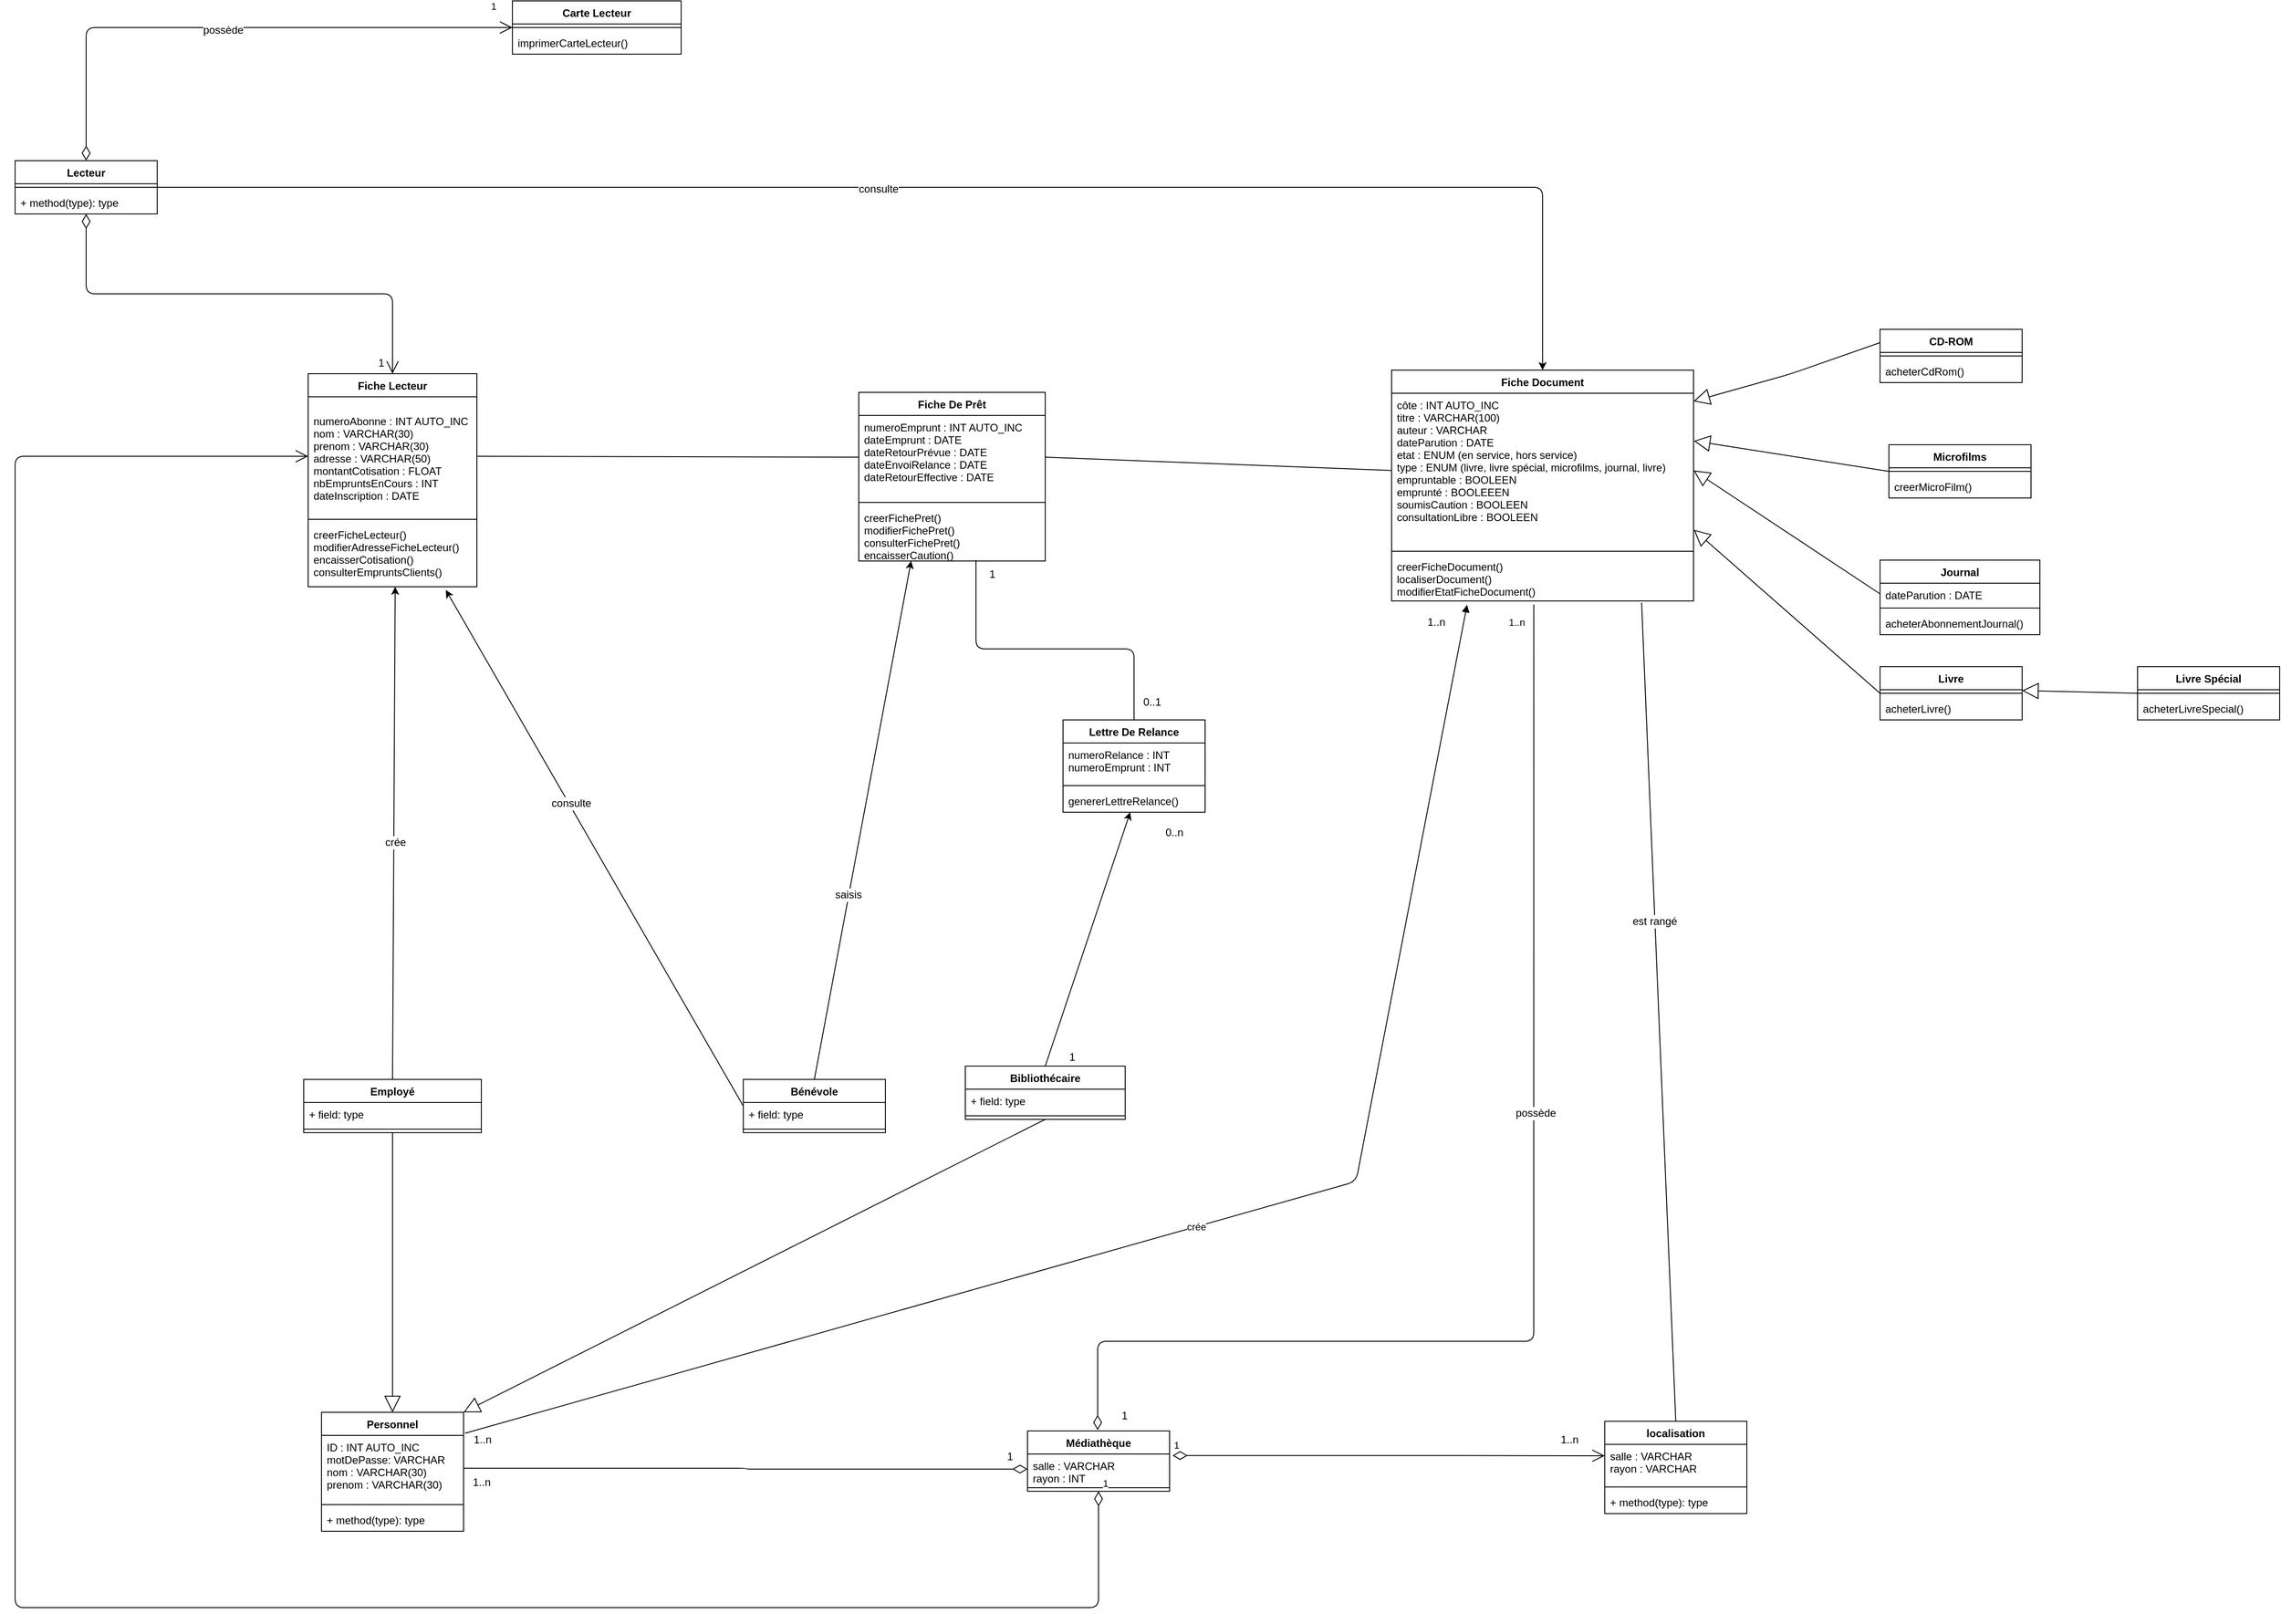 <mxfile version="12.6.4" type="device"><diagram id="vNHqgJS0QWzDuCXsAHpq" name="Page-1"><mxGraphModel dx="4063" dy="2354" grid="1" gridSize="10" guides="1" tooltips="1" connect="1" arrows="1" fold="1" page="1" pageScale="1" pageWidth="827" pageHeight="1169" math="0" shadow="0"><root><mxCell id="0"/><mxCell id="1" parent="0"/><mxCell id="m39DUOFPzejUApxLxeCL-1" value="Fiche Lecteur" style="swimlane;fontStyle=1;align=center;verticalAlign=top;childLayout=stackLayout;horizontal=1;startSize=26;horizontalStack=0;resizeParent=1;resizeParentMax=0;resizeLast=0;collapsible=1;marginBottom=0;" parent="1" vertex="1"><mxGeometry x="460" y="520" width="190" height="240" as="geometry"/></mxCell><mxCell id="m39DUOFPzejUApxLxeCL-2" value="&#10;numeroAbonne : INT AUTO_INC&#10;nom : VARCHAR(30)&#10;prenom : VARCHAR(30)&#10;adresse : VARCHAR(50)&#10;montantCotisation : FLOAT&#10;nbEmpruntsEnCours : INT&#10;dateInscription : DATE" style="text;strokeColor=none;fillColor=none;align=left;verticalAlign=top;spacingLeft=4;spacingRight=4;overflow=hidden;rotatable=0;points=[[0,0.5],[1,0.5]];portConstraint=eastwest;" parent="m39DUOFPzejUApxLxeCL-1" vertex="1"><mxGeometry y="26" width="190" height="134" as="geometry"/></mxCell><mxCell id="m39DUOFPzejUApxLxeCL-3" value="" style="line;strokeWidth=1;fillColor=none;align=left;verticalAlign=middle;spacingTop=-1;spacingLeft=3;spacingRight=3;rotatable=0;labelPosition=right;points=[];portConstraint=eastwest;" parent="m39DUOFPzejUApxLxeCL-1" vertex="1"><mxGeometry y="160" width="190" height="8" as="geometry"/></mxCell><mxCell id="m39DUOFPzejUApxLxeCL-4" value="creerFicheLecteur()&#10;modifierAdresseFicheLecteur()&#10;encaisserCotisation()&#10;consulterEmpruntsClients()&#10;" style="text;strokeColor=none;fillColor=none;align=left;verticalAlign=top;spacingLeft=4;spacingRight=4;overflow=hidden;rotatable=0;points=[[0,0.5],[1,0.5]];portConstraint=eastwest;" parent="m39DUOFPzejUApxLxeCL-1" vertex="1"><mxGeometry y="168" width="190" height="72" as="geometry"/></mxCell><mxCell id="m39DUOFPzejUApxLxeCL-13" value="Carte Lecteur" style="swimlane;fontStyle=1;align=center;verticalAlign=top;childLayout=stackLayout;horizontal=1;startSize=26;horizontalStack=0;resizeParent=1;resizeParentMax=0;resizeLast=0;collapsible=1;marginBottom=0;" parent="1" vertex="1"><mxGeometry x="690" y="100" width="190" height="60" as="geometry"/></mxCell><mxCell id="m39DUOFPzejUApxLxeCL-15" value="" style="line;strokeWidth=1;fillColor=none;align=left;verticalAlign=middle;spacingTop=-1;spacingLeft=3;spacingRight=3;rotatable=0;labelPosition=right;points=[];portConstraint=eastwest;" parent="m39DUOFPzejUApxLxeCL-13" vertex="1"><mxGeometry y="26" width="190" height="8" as="geometry"/></mxCell><mxCell id="m39DUOFPzejUApxLxeCL-16" value="imprimerCarteLecteur()" style="text;strokeColor=none;fillColor=none;align=left;verticalAlign=top;spacingLeft=4;spacingRight=4;overflow=hidden;rotatable=0;points=[[0,0.5],[1,0.5]];portConstraint=eastwest;" parent="m39DUOFPzejUApxLxeCL-13" vertex="1"><mxGeometry y="34" width="190" height="26" as="geometry"/></mxCell><mxCell id="m39DUOFPzejUApxLxeCL-17" value="Fiche De Prêt" style="swimlane;fontStyle=1;align=center;verticalAlign=top;childLayout=stackLayout;horizontal=1;startSize=26;horizontalStack=0;resizeParent=1;resizeParentMax=0;resizeLast=0;collapsible=1;marginBottom=0;" parent="1" vertex="1"><mxGeometry x="1080" y="541" width="210" height="190" as="geometry"/></mxCell><mxCell id="m39DUOFPzejUApxLxeCL-18" value="numeroEmprunt : INT AUTO_INC&#10;dateEmprunt : DATE&#10;dateRetourPrévue : DATE&#10;dateEnvoiRelance : DATE&#10;dateRetourEffective : DATE" style="text;strokeColor=none;fillColor=none;align=left;verticalAlign=top;spacingLeft=4;spacingRight=4;overflow=hidden;rotatable=0;points=[[0,0.5],[1,0.5]];portConstraint=eastwest;" parent="m39DUOFPzejUApxLxeCL-17" vertex="1"><mxGeometry y="26" width="210" height="94" as="geometry"/></mxCell><mxCell id="m39DUOFPzejUApxLxeCL-19" value="" style="line;strokeWidth=1;fillColor=none;align=left;verticalAlign=middle;spacingTop=-1;spacingLeft=3;spacingRight=3;rotatable=0;labelPosition=right;points=[];portConstraint=eastwest;" parent="m39DUOFPzejUApxLxeCL-17" vertex="1"><mxGeometry y="120" width="210" height="8" as="geometry"/></mxCell><mxCell id="m39DUOFPzejUApxLxeCL-20" value="creerFichePret()&#10;modifierFichePret()&#10;consulterFichePret()&#10;encaisserCaution()" style="text;strokeColor=none;fillColor=none;align=left;verticalAlign=top;spacingLeft=4;spacingRight=4;overflow=hidden;rotatable=0;points=[[0,0.5],[1,0.5]];portConstraint=eastwest;" parent="m39DUOFPzejUApxLxeCL-17" vertex="1"><mxGeometry y="128" width="210" height="62" as="geometry"/></mxCell><mxCell id="m39DUOFPzejUApxLxeCL-21" value="Fiche Document" style="swimlane;fontStyle=1;align=center;verticalAlign=top;childLayout=stackLayout;horizontal=1;startSize=26;horizontalStack=0;resizeParent=1;resizeParentMax=0;resizeLast=0;collapsible=1;marginBottom=0;" parent="1" vertex="1"><mxGeometry x="1680" y="516" width="340" height="260" as="geometry"/></mxCell><mxCell id="m39DUOFPzejUApxLxeCL-22" value="côte : INT AUTO_INC&#10;titre : VARCHAR(100)&#10;auteur : VARCHAR&#10;dateParution : DATE&#10;etat : ENUM (en service, hors service)&#10;type : ENUM (livre, livre spécial, microfilms, journal, livre)&#10;empruntable : BOOLEEN&#10;emprunté : BOOLEEEN&#10;soumisCaution : BOOLEEN&#10;consultationLibre : BOOLEEN" style="text;strokeColor=none;fillColor=none;align=left;verticalAlign=top;spacingLeft=4;spacingRight=4;overflow=hidden;rotatable=0;points=[[0,0.5],[1,0.5]];portConstraint=eastwest;" parent="m39DUOFPzejUApxLxeCL-21" vertex="1"><mxGeometry y="26" width="340" height="174" as="geometry"/></mxCell><mxCell id="m39DUOFPzejUApxLxeCL-23" value="" style="line;strokeWidth=1;fillColor=none;align=left;verticalAlign=middle;spacingTop=-1;spacingLeft=3;spacingRight=3;rotatable=0;labelPosition=right;points=[];portConstraint=eastwest;" parent="m39DUOFPzejUApxLxeCL-21" vertex="1"><mxGeometry y="200" width="340" height="8" as="geometry"/></mxCell><mxCell id="m39DUOFPzejUApxLxeCL-24" value="creerFicheDocument()&#10;localiserDocument()&#10;modifierEtatFicheDocument()" style="text;strokeColor=none;fillColor=none;align=left;verticalAlign=top;spacingLeft=4;spacingRight=4;overflow=hidden;rotatable=0;points=[[0,0.5],[1,0.5]];portConstraint=eastwest;" parent="m39DUOFPzejUApxLxeCL-21" vertex="1"><mxGeometry y="208" width="340" height="52" as="geometry"/></mxCell><mxCell id="m39DUOFPzejUApxLxeCL-29" value="Lettre De Relance" style="swimlane;fontStyle=1;align=center;verticalAlign=top;childLayout=stackLayout;horizontal=1;startSize=26;horizontalStack=0;resizeParent=1;resizeParentMax=0;resizeLast=0;collapsible=1;marginBottom=0;" parent="1" vertex="1"><mxGeometry x="1310" y="910" width="160" height="104" as="geometry"/></mxCell><mxCell id="m39DUOFPzejUApxLxeCL-30" value="numeroRelance : INT&#10;numeroEmprunt : INT" style="text;strokeColor=none;fillColor=none;align=left;verticalAlign=top;spacingLeft=4;spacingRight=4;overflow=hidden;rotatable=0;points=[[0,0.5],[1,0.5]];portConstraint=eastwest;" parent="m39DUOFPzejUApxLxeCL-29" vertex="1"><mxGeometry y="26" width="160" height="44" as="geometry"/></mxCell><mxCell id="m39DUOFPzejUApxLxeCL-31" value="" style="line;strokeWidth=1;fillColor=none;align=left;verticalAlign=middle;spacingTop=-1;spacingLeft=3;spacingRight=3;rotatable=0;labelPosition=right;points=[];portConstraint=eastwest;" parent="m39DUOFPzejUApxLxeCL-29" vertex="1"><mxGeometry y="70" width="160" height="8" as="geometry"/></mxCell><mxCell id="m39DUOFPzejUApxLxeCL-32" value="genererLettreRelance()" style="text;strokeColor=none;fillColor=none;align=left;verticalAlign=top;spacingLeft=4;spacingRight=4;overflow=hidden;rotatable=0;points=[[0,0.5],[1,0.5]];portConstraint=eastwest;" parent="m39DUOFPzejUApxLxeCL-29" vertex="1"><mxGeometry y="78" width="160" height="26" as="geometry"/></mxCell><mxCell id="m39DUOFPzejUApxLxeCL-33" value="CD-ROM" style="swimlane;fontStyle=1;align=center;verticalAlign=top;childLayout=stackLayout;horizontal=1;startSize=26;horizontalStack=0;resizeParent=1;resizeParentMax=0;resizeLast=0;collapsible=1;marginBottom=0;" parent="1" vertex="1"><mxGeometry x="2230" y="470" width="160" height="60" as="geometry"/></mxCell><mxCell id="m39DUOFPzejUApxLxeCL-35" value="" style="line;strokeWidth=1;fillColor=none;align=left;verticalAlign=middle;spacingTop=-1;spacingLeft=3;spacingRight=3;rotatable=0;labelPosition=right;points=[];portConstraint=eastwest;" parent="m39DUOFPzejUApxLxeCL-33" vertex="1"><mxGeometry y="26" width="160" height="8" as="geometry"/></mxCell><mxCell id="m39DUOFPzejUApxLxeCL-36" value="acheterCdRom()" style="text;strokeColor=none;fillColor=none;align=left;verticalAlign=top;spacingLeft=4;spacingRight=4;overflow=hidden;rotatable=0;points=[[0,0.5],[1,0.5]];portConstraint=eastwest;" parent="m39DUOFPzejUApxLxeCL-33" vertex="1"><mxGeometry y="34" width="160" height="26" as="geometry"/></mxCell><mxCell id="m39DUOFPzejUApxLxeCL-37" value="Livre" style="swimlane;fontStyle=1;align=center;verticalAlign=top;childLayout=stackLayout;horizontal=1;startSize=26;horizontalStack=0;resizeParent=1;resizeParentMax=0;resizeLast=0;collapsible=1;marginBottom=0;" parent="1" vertex="1"><mxGeometry x="2230" y="850" width="160" height="60" as="geometry"/></mxCell><mxCell id="m39DUOFPzejUApxLxeCL-39" value="" style="line;strokeWidth=1;fillColor=none;align=left;verticalAlign=middle;spacingTop=-1;spacingLeft=3;spacingRight=3;rotatable=0;labelPosition=right;points=[];portConstraint=eastwest;" parent="m39DUOFPzejUApxLxeCL-37" vertex="1"><mxGeometry y="26" width="160" height="8" as="geometry"/></mxCell><mxCell id="m39DUOFPzejUApxLxeCL-40" value="acheterLivre()" style="text;strokeColor=none;fillColor=none;align=left;verticalAlign=top;spacingLeft=4;spacingRight=4;overflow=hidden;rotatable=0;points=[[0,0.5],[1,0.5]];portConstraint=eastwest;" parent="m39DUOFPzejUApxLxeCL-37" vertex="1"><mxGeometry y="34" width="160" height="26" as="geometry"/></mxCell><mxCell id="m39DUOFPzejUApxLxeCL-41" value="Journal" style="swimlane;fontStyle=1;align=center;verticalAlign=top;childLayout=stackLayout;horizontal=1;startSize=26;horizontalStack=0;resizeParent=1;resizeParentMax=0;resizeLast=0;collapsible=1;marginBottom=0;" parent="1" vertex="1"><mxGeometry x="2230" y="730" width="180" height="84" as="geometry"/></mxCell><mxCell id="m39DUOFPzejUApxLxeCL-42" value="dateParution : DATE" style="text;strokeColor=none;fillColor=none;align=left;verticalAlign=top;spacingLeft=4;spacingRight=4;overflow=hidden;rotatable=0;points=[[0,0.5],[1,0.5]];portConstraint=eastwest;" parent="m39DUOFPzejUApxLxeCL-41" vertex="1"><mxGeometry y="26" width="180" height="24" as="geometry"/></mxCell><mxCell id="m39DUOFPzejUApxLxeCL-43" value="" style="line;strokeWidth=1;fillColor=none;align=left;verticalAlign=middle;spacingTop=-1;spacingLeft=3;spacingRight=3;rotatable=0;labelPosition=right;points=[];portConstraint=eastwest;" parent="m39DUOFPzejUApxLxeCL-41" vertex="1"><mxGeometry y="50" width="180" height="8" as="geometry"/></mxCell><mxCell id="m39DUOFPzejUApxLxeCL-44" value="acheterAbonnementJournal()" style="text;strokeColor=none;fillColor=none;align=left;verticalAlign=top;spacingLeft=4;spacingRight=4;overflow=hidden;rotatable=0;points=[[0,0.5],[1,0.5]];portConstraint=eastwest;" parent="m39DUOFPzejUApxLxeCL-41" vertex="1"><mxGeometry y="58" width="180" height="26" as="geometry"/></mxCell><mxCell id="m39DUOFPzejUApxLxeCL-45" value="Microfilms" style="swimlane;fontStyle=1;align=center;verticalAlign=top;childLayout=stackLayout;horizontal=1;startSize=26;horizontalStack=0;resizeParent=1;resizeParentMax=0;resizeLast=0;collapsible=1;marginBottom=0;" parent="1" vertex="1"><mxGeometry x="2240" y="600" width="160" height="60" as="geometry"/></mxCell><mxCell id="m39DUOFPzejUApxLxeCL-47" value="" style="line;strokeWidth=1;fillColor=none;align=left;verticalAlign=middle;spacingTop=-1;spacingLeft=3;spacingRight=3;rotatable=0;labelPosition=right;points=[];portConstraint=eastwest;" parent="m39DUOFPzejUApxLxeCL-45" vertex="1"><mxGeometry y="26" width="160" height="8" as="geometry"/></mxCell><mxCell id="m39DUOFPzejUApxLxeCL-48" value="creerMicroFilm()" style="text;strokeColor=none;fillColor=none;align=left;verticalAlign=top;spacingLeft=4;spacingRight=4;overflow=hidden;rotatable=0;points=[[0,0.5],[1,0.5]];portConstraint=eastwest;" parent="m39DUOFPzejUApxLxeCL-45" vertex="1"><mxGeometry y="34" width="160" height="26" as="geometry"/></mxCell><mxCell id="m39DUOFPzejUApxLxeCL-49" value="Livre Spécial" style="swimlane;fontStyle=1;align=center;verticalAlign=top;childLayout=stackLayout;horizontal=1;startSize=26;horizontalStack=0;resizeParent=1;resizeParentMax=0;resizeLast=0;collapsible=1;marginBottom=0;" parent="1" vertex="1"><mxGeometry x="2520" y="850" width="160" height="60" as="geometry"/></mxCell><mxCell id="m39DUOFPzejUApxLxeCL-51" value="" style="line;strokeWidth=1;fillColor=none;align=left;verticalAlign=middle;spacingTop=-1;spacingLeft=3;spacingRight=3;rotatable=0;labelPosition=right;points=[];portConstraint=eastwest;" parent="m39DUOFPzejUApxLxeCL-49" vertex="1"><mxGeometry y="26" width="160" height="8" as="geometry"/></mxCell><mxCell id="m39DUOFPzejUApxLxeCL-52" value="acheterLivreSpecial()" style="text;strokeColor=none;fillColor=none;align=left;verticalAlign=top;spacingLeft=4;spacingRight=4;overflow=hidden;rotatable=0;points=[[0,0.5],[1,0.5]];portConstraint=eastwest;" parent="m39DUOFPzejUApxLxeCL-49" vertex="1"><mxGeometry y="34" width="160" height="26" as="geometry"/></mxCell><mxCell id="m39DUOFPzejUApxLxeCL-69" value="Médiathèque" style="swimlane;fontStyle=1;align=center;verticalAlign=top;childLayout=stackLayout;horizontal=1;startSize=26;horizontalStack=0;resizeParent=1;resizeParentMax=0;resizeLast=0;collapsible=1;marginBottom=0;" parent="1" vertex="1"><mxGeometry x="1270" y="1711" width="160" height="68" as="geometry"/></mxCell><mxCell id="m39DUOFPzejUApxLxeCL-70" value="salle : VARCHAR&#10;rayon : INT" style="text;strokeColor=none;fillColor=none;align=left;verticalAlign=top;spacingLeft=4;spacingRight=4;overflow=hidden;rotatable=0;points=[[0,0.5],[1,0.5]];portConstraint=eastwest;" parent="m39DUOFPzejUApxLxeCL-69" vertex="1"><mxGeometry y="26" width="160" height="34" as="geometry"/></mxCell><mxCell id="m39DUOFPzejUApxLxeCL-71" value="" style="line;strokeWidth=1;fillColor=none;align=left;verticalAlign=middle;spacingTop=-1;spacingLeft=3;spacingRight=3;rotatable=0;labelPosition=right;points=[];portConstraint=eastwest;" parent="m39DUOFPzejUApxLxeCL-69" vertex="1"><mxGeometry y="60" width="160" height="8" as="geometry"/></mxCell><mxCell id="kBW6AkQIAEiE0_vgFANi-153" value="" style="endArrow=none;html=1;exitX=1;exitY=0.5;exitDx=0;exitDy=0;entryX=0;entryY=0.5;entryDx=0;entryDy=0;" edge="1" parent="1" source="m39DUOFPzejUApxLxeCL-18" target="m39DUOFPzejUApxLxeCL-22"><mxGeometry width="50" height="50" relative="1" as="geometry"><mxPoint x="1470" y="650" as="sourcePoint"/><mxPoint x="1520" y="600" as="targetPoint"/></mxGeometry></mxCell><mxCell id="kBW6AkQIAEiE0_vgFANi-154" value="" style="endArrow=none;html=1;exitX=1;exitY=0.5;exitDx=0;exitDy=0;entryX=0;entryY=0.5;entryDx=0;entryDy=0;" edge="1" parent="1" source="m39DUOFPzejUApxLxeCL-2" target="m39DUOFPzejUApxLxeCL-18"><mxGeometry width="50" height="50" relative="1" as="geometry"><mxPoint x="750" y="600" as="sourcePoint"/><mxPoint x="800" y="550" as="targetPoint"/></mxGeometry></mxCell><mxCell id="kBW6AkQIAEiE0_vgFANi-161" value="1" style="endArrow=open;html=1;endSize=12;startArrow=diamondThin;startSize=14;startFill=0;edgeStyle=orthogonalEdgeStyle;align=left;verticalAlign=bottom;exitX=0.5;exitY=0;exitDx=0;exitDy=0;entryX=0;entryY=0.5;entryDx=0;entryDy=0;" edge="1" parent="1" source="kBW6AkQIAEiE0_vgFANi-197" target="m39DUOFPzejUApxLxeCL-13"><mxGeometry x="0.918" y="15" relative="1" as="geometry"><mxPoint x="290" y="319" as="sourcePoint"/><mxPoint x="1020" y="-110" as="targetPoint"/><Array as="points"><mxPoint x="210" y="130"/></Array><mxPoint as="offset"/></mxGeometry></mxCell><mxCell id="kBW6AkQIAEiE0_vgFANi-235" value="possède" style="text;html=1;align=center;verticalAlign=middle;resizable=0;points=[];labelBackgroundColor=#ffffff;" vertex="1" connectable="0" parent="kBW6AkQIAEiE0_vgFANi-161"><mxGeometry x="-0.037" y="-3" relative="1" as="geometry"><mxPoint as="offset"/></mxGeometry></mxCell><mxCell id="kBW6AkQIAEiE0_vgFANi-167" value="Personnel" style="swimlane;fontStyle=1;align=center;verticalAlign=top;childLayout=stackLayout;horizontal=1;startSize=26;horizontalStack=0;resizeParent=1;resizeParentMax=0;resizeLast=0;collapsible=1;marginBottom=0;" vertex="1" parent="1"><mxGeometry x="475" y="1690" width="160" height="134" as="geometry"/></mxCell><mxCell id="kBW6AkQIAEiE0_vgFANi-168" value="ID : INT AUTO_INC&#10;motDePasse: VARCHAR&#10;nom : VARCHAR(30)&#10;prenom : VARCHAR(30)" style="text;strokeColor=none;fillColor=none;align=left;verticalAlign=top;spacingLeft=4;spacingRight=4;overflow=hidden;rotatable=0;points=[[0,0.5],[1,0.5]];portConstraint=eastwest;" vertex="1" parent="kBW6AkQIAEiE0_vgFANi-167"><mxGeometry y="26" width="160" height="74" as="geometry"/></mxCell><mxCell id="kBW6AkQIAEiE0_vgFANi-169" value="" style="line;strokeWidth=1;fillColor=none;align=left;verticalAlign=middle;spacingTop=-1;spacingLeft=3;spacingRight=3;rotatable=0;labelPosition=right;points=[];portConstraint=eastwest;" vertex="1" parent="kBW6AkQIAEiE0_vgFANi-167"><mxGeometry y="100" width="160" height="8" as="geometry"/></mxCell><mxCell id="kBW6AkQIAEiE0_vgFANi-170" value="+ method(type): type" style="text;strokeColor=none;fillColor=none;align=left;verticalAlign=top;spacingLeft=4;spacingRight=4;overflow=hidden;rotatable=0;points=[[0,0.5],[1,0.5]];portConstraint=eastwest;" vertex="1" parent="kBW6AkQIAEiE0_vgFANi-167"><mxGeometry y="108" width="160" height="26" as="geometry"/></mxCell><mxCell id="kBW6AkQIAEiE0_vgFANi-171" value="" style="endArrow=block;endSize=16;endFill=0;html=1;exitX=0.5;exitY=1;exitDx=0;exitDy=0;entryX=1;entryY=0;entryDx=0;entryDy=0;" edge="1" parent="1" source="kBW6AkQIAEiE0_vgFANi-178" target="kBW6AkQIAEiE0_vgFANi-167"><mxGeometry width="160" relative="1" as="geometry"><mxPoint x="220" y="1350" as="sourcePoint"/><mxPoint x="660" y="1720" as="targetPoint"/></mxGeometry></mxCell><mxCell id="kBW6AkQIAEiE0_vgFANi-172" value="" style="endArrow=block;endSize=16;endFill=0;html=1;exitX=0.5;exitY=1;exitDx=0;exitDy=0;entryX=0.5;entryY=0;entryDx=0;entryDy=0;" edge="1" parent="1" source="kBW6AkQIAEiE0_vgFANi-183" target="kBW6AkQIAEiE0_vgFANi-167"><mxGeometry width="160" relative="1" as="geometry"><mxPoint x="572.8" y="1457.0" as="sourcePoint"/><mxPoint x="640" y="1510" as="targetPoint"/></mxGeometry></mxCell><mxCell id="kBW6AkQIAEiE0_vgFANi-178" value="Bibliothécaire" style="swimlane;fontStyle=1;align=center;verticalAlign=top;childLayout=stackLayout;horizontal=1;startSize=26;horizontalStack=0;resizeParent=1;resizeParentMax=0;resizeLast=0;collapsible=1;marginBottom=0;" vertex="1" parent="1"><mxGeometry x="1200" y="1300" width="180" height="60" as="geometry"/></mxCell><mxCell id="kBW6AkQIAEiE0_vgFANi-179" value="+ field: type" style="text;strokeColor=none;fillColor=none;align=left;verticalAlign=top;spacingLeft=4;spacingRight=4;overflow=hidden;rotatable=0;points=[[0,0.5],[1,0.5]];portConstraint=eastwest;" vertex="1" parent="kBW6AkQIAEiE0_vgFANi-178"><mxGeometry y="26" width="180" height="26" as="geometry"/></mxCell><mxCell id="kBW6AkQIAEiE0_vgFANi-180" value="" style="line;strokeWidth=1;fillColor=none;align=left;verticalAlign=middle;spacingTop=-1;spacingLeft=3;spacingRight=3;rotatable=0;labelPosition=right;points=[];portConstraint=eastwest;" vertex="1" parent="kBW6AkQIAEiE0_vgFANi-178"><mxGeometry y="52" width="180" height="8" as="geometry"/></mxCell><mxCell id="kBW6AkQIAEiE0_vgFANi-183" value="Employé" style="swimlane;fontStyle=1;align=center;verticalAlign=top;childLayout=stackLayout;horizontal=1;startSize=26;horizontalStack=0;resizeParent=1;resizeParentMax=0;resizeLast=0;collapsible=1;marginBottom=0;" vertex="1" parent="1"><mxGeometry x="455" y="1315" width="200" height="60" as="geometry"/></mxCell><mxCell id="kBW6AkQIAEiE0_vgFANi-184" value="+ field: type" style="text;strokeColor=none;fillColor=none;align=left;verticalAlign=top;spacingLeft=4;spacingRight=4;overflow=hidden;rotatable=0;points=[[0,0.5],[1,0.5]];portConstraint=eastwest;" vertex="1" parent="kBW6AkQIAEiE0_vgFANi-183"><mxGeometry y="26" width="200" height="26" as="geometry"/></mxCell><mxCell id="kBW6AkQIAEiE0_vgFANi-185" value="" style="line;strokeWidth=1;fillColor=none;align=left;verticalAlign=middle;spacingTop=-1;spacingLeft=3;spacingRight=3;rotatable=0;labelPosition=right;points=[];portConstraint=eastwest;" vertex="1" parent="kBW6AkQIAEiE0_vgFANi-183"><mxGeometry y="52" width="200" height="8" as="geometry"/></mxCell><mxCell id="kBW6AkQIAEiE0_vgFANi-187" value="Bénévole" style="swimlane;fontStyle=1;align=center;verticalAlign=top;childLayout=stackLayout;horizontal=1;startSize=26;horizontalStack=0;resizeParent=1;resizeParentMax=0;resizeLast=0;collapsible=1;marginBottom=0;" vertex="1" parent="1"><mxGeometry x="950" y="1315" width="160" height="60" as="geometry"/></mxCell><mxCell id="kBW6AkQIAEiE0_vgFANi-188" value="+ field: type" style="text;strokeColor=none;fillColor=none;align=left;verticalAlign=top;spacingLeft=4;spacingRight=4;overflow=hidden;rotatable=0;points=[[0,0.5],[1,0.5]];portConstraint=eastwest;" vertex="1" parent="kBW6AkQIAEiE0_vgFANi-187"><mxGeometry y="26" width="160" height="26" as="geometry"/></mxCell><mxCell id="kBW6AkQIAEiE0_vgFANi-189" value="" style="line;strokeWidth=1;fillColor=none;align=left;verticalAlign=middle;spacingTop=-1;spacingLeft=3;spacingRight=3;rotatable=0;labelPosition=right;points=[];portConstraint=eastwest;" vertex="1" parent="kBW6AkQIAEiE0_vgFANi-187"><mxGeometry y="52" width="160" height="8" as="geometry"/></mxCell><mxCell id="kBW6AkQIAEiE0_vgFANi-193" value="1..n" style="endArrow=none;html=1;endSize=12;startArrow=diamondThin;startSize=14;startFill=0;edgeStyle=orthogonalEdgeStyle;align=left;verticalAlign=bottom;entryX=0.471;entryY=1.077;entryDx=0;entryDy=0;entryPerimeter=0;endFill=0;" edge="1" parent="1" target="m39DUOFPzejUApxLxeCL-24"><mxGeometry x="0.959" y="30" relative="1" as="geometry"><mxPoint x="1349" y="1710" as="sourcePoint"/><mxPoint x="1840" y="1150" as="targetPoint"/><Array as="points"><mxPoint x="1349" y="1610"/><mxPoint x="1840" y="1610"/></Array><mxPoint as="offset"/></mxGeometry></mxCell><mxCell id="kBW6AkQIAEiE0_vgFANi-234" value="possède" style="text;html=1;align=center;verticalAlign=middle;resizable=0;points=[];labelBackgroundColor=#ffffff;" vertex="1" connectable="0" parent="kBW6AkQIAEiE0_vgFANi-193"><mxGeometry x="0.194" y="-2" relative="1" as="geometry"><mxPoint as="offset"/></mxGeometry></mxCell><mxCell id="kBW6AkQIAEiE0_vgFANi-194" value="" style="endArrow=none;html=1;endSize=12;startArrow=diamondThin;startSize=14;startFill=0;edgeStyle=orthogonalEdgeStyle;align=left;verticalAlign=bottom;exitX=0;exitY=0.5;exitDx=0;exitDy=0;entryX=1;entryY=0.5;entryDx=0;entryDy=0;endFill=0;" edge="1" parent="1" source="m39DUOFPzejUApxLxeCL-70" target="kBW6AkQIAEiE0_vgFANi-168"><mxGeometry x="-1" y="3" relative="1" as="geometry"><mxPoint x="890" y="1670" as="sourcePoint"/><mxPoint x="820" y="1753" as="targetPoint"/></mxGeometry></mxCell><mxCell id="kBW6AkQIAEiE0_vgFANi-195" value="1..n" style="text;html=1;align=center;verticalAlign=middle;resizable=0;points=[];autosize=1;" vertex="1" parent="1"><mxGeometry x="635" y="1759" width="40" height="20" as="geometry"/></mxCell><mxCell id="kBW6AkQIAEiE0_vgFANi-197" value="Lecteur" style="swimlane;fontStyle=1;align=center;verticalAlign=top;childLayout=stackLayout;horizontal=1;startSize=26;horizontalStack=0;resizeParent=1;resizeParentMax=0;resizeLast=0;collapsible=1;marginBottom=0;" vertex="1" parent="1"><mxGeometry x="130" y="280" width="160" height="60" as="geometry"/></mxCell><mxCell id="kBW6AkQIAEiE0_vgFANi-199" value="" style="line;strokeWidth=1;fillColor=none;align=left;verticalAlign=middle;spacingTop=-1;spacingLeft=3;spacingRight=3;rotatable=0;labelPosition=right;points=[];portConstraint=eastwest;" vertex="1" parent="kBW6AkQIAEiE0_vgFANi-197"><mxGeometry y="26" width="160" height="8" as="geometry"/></mxCell><mxCell id="kBW6AkQIAEiE0_vgFANi-200" value="+ method(type): type" style="text;strokeColor=none;fillColor=none;align=left;verticalAlign=top;spacingLeft=4;spacingRight=4;overflow=hidden;rotatable=0;points=[[0,0.5],[1,0.5]];portConstraint=eastwest;" vertex="1" parent="kBW6AkQIAEiE0_vgFANi-197"><mxGeometry y="34" width="160" height="26" as="geometry"/></mxCell><mxCell id="kBW6AkQIAEiE0_vgFANi-201" value="" style="endArrow=open;html=1;endSize=12;startArrow=diamondThin;startSize=14;startFill=0;edgeStyle=orthogonalEdgeStyle;align=left;verticalAlign=bottom;exitX=0.5;exitY=1;exitDx=0;exitDy=0;exitPerimeter=0;entryX=0.5;entryY=0;entryDx=0;entryDy=0;" edge="1" parent="1" source="kBW6AkQIAEiE0_vgFANi-200" target="m39DUOFPzejUApxLxeCL-1"><mxGeometry x="-1" y="3" relative="1" as="geometry"><mxPoint x="240" y="450" as="sourcePoint"/><mxPoint x="400" y="450" as="targetPoint"/></mxGeometry></mxCell><mxCell id="kBW6AkQIAEiE0_vgFANi-202" value="1" style="text;html=1;align=center;verticalAlign=middle;resizable=0;points=[];autosize=1;" vertex="1" parent="1"><mxGeometry x="532" y="498" width="20" height="20" as="geometry"/></mxCell><mxCell id="kBW6AkQIAEiE0_vgFANi-205" value="" style="endArrow=block;endSize=16;endFill=0;html=1;exitX=0;exitY=0.5;exitDx=0;exitDy=0;" edge="1" parent="1" source="m39DUOFPzejUApxLxeCL-49"><mxGeometry width="160" relative="1" as="geometry"><mxPoint x="2210" y="1010" as="sourcePoint"/><mxPoint x="2390" y="877" as="targetPoint"/></mxGeometry></mxCell><mxCell id="kBW6AkQIAEiE0_vgFANi-206" value="" style="endArrow=block;endSize=16;endFill=0;html=1;exitX=0;exitY=0.5;exitDx=0;exitDy=0;entryX=1.001;entryY=0.884;entryDx=0;entryDy=0;entryPerimeter=0;" edge="1" parent="1" source="m39DUOFPzejUApxLxeCL-37" target="m39DUOFPzejUApxLxeCL-22"><mxGeometry width="160" relative="1" as="geometry"><mxPoint x="2030" y="840" as="sourcePoint"/><mxPoint x="2190" y="840" as="targetPoint"/></mxGeometry></mxCell><mxCell id="kBW6AkQIAEiE0_vgFANi-207" value="" style="endArrow=block;endSize=16;endFill=0;html=1;exitX=0;exitY=0.5;exitDx=0;exitDy=0;entryX=1;entryY=0.5;entryDx=0;entryDy=0;" edge="1" parent="1" source="m39DUOFPzejUApxLxeCL-42" target="m39DUOFPzejUApxLxeCL-22"><mxGeometry width="160" relative="1" as="geometry"><mxPoint x="2080" y="580" as="sourcePoint"/><mxPoint x="2240" y="580" as="targetPoint"/></mxGeometry></mxCell><mxCell id="kBW6AkQIAEiE0_vgFANi-208" value="" style="endArrow=block;endSize=16;endFill=0;html=1;exitX=0;exitY=0.5;exitDx=0;exitDy=0;entryX=1.001;entryY=0.309;entryDx=0;entryDy=0;entryPerimeter=0;" edge="1" parent="1" source="m39DUOFPzejUApxLxeCL-45" target="m39DUOFPzejUApxLxeCL-22"><mxGeometry width="160" relative="1" as="geometry"><mxPoint x="2010" y="420" as="sourcePoint"/><mxPoint x="2170" y="420" as="targetPoint"/></mxGeometry></mxCell><mxCell id="kBW6AkQIAEiE0_vgFANi-209" value="" style="endArrow=block;endSize=16;endFill=0;html=1;exitX=0;exitY=0.25;exitDx=0;exitDy=0;entryX=1;entryY=0.052;entryDx=0;entryDy=0;entryPerimeter=0;" edge="1" parent="1" source="m39DUOFPzejUApxLxeCL-33" target="m39DUOFPzejUApxLxeCL-22"><mxGeometry width="160" relative="1" as="geometry"><mxPoint x="2150" y="330" as="sourcePoint"/><mxPoint x="2310" y="330" as="targetPoint"/><Array as="points"><mxPoint x="2130" y="520"/></Array></mxGeometry></mxCell><mxCell id="kBW6AkQIAEiE0_vgFANi-211" value="" style="endArrow=none;html=1;edgeStyle=orthogonalEdgeStyle;exitX=0.5;exitY=0;exitDx=0;exitDy=0;" edge="1" parent="1" source="m39DUOFPzejUApxLxeCL-29"><mxGeometry relative="1" as="geometry"><mxPoint x="370" y="960" as="sourcePoint"/><mxPoint x="1212" y="730" as="targetPoint"/><Array as="points"><mxPoint x="1390" y="830"/><mxPoint x="1212" y="830"/></Array></mxGeometry></mxCell><mxCell id="kBW6AkQIAEiE0_vgFANi-214" value="0..1" style="text;html=1;align=center;verticalAlign=middle;resizable=0;points=[];autosize=1;" vertex="1" parent="1"><mxGeometry x="1390" y="880" width="40" height="20" as="geometry"/></mxCell><mxCell id="kBW6AkQIAEiE0_vgFANi-215" value="1" style="text;html=1;align=center;verticalAlign=middle;resizable=0;points=[];autosize=1;" vertex="1" parent="1"><mxGeometry x="1220" y="736" width="20" height="20" as="geometry"/></mxCell><mxCell id="kBW6AkQIAEiE0_vgFANi-218" value="" style="endArrow=classic;html=1;exitX=0.5;exitY=0;exitDx=0;exitDy=0;" edge="1" parent="1" source="kBW6AkQIAEiE0_vgFANi-178" target="m39DUOFPzejUApxLxeCL-32"><mxGeometry width="50" height="50" relative="1" as="geometry"><mxPoint x="80" y="1220" as="sourcePoint"/><mxPoint x="130" y="1170" as="targetPoint"/></mxGeometry></mxCell><mxCell id="kBW6AkQIAEiE0_vgFANi-219" value="1" style="text;html=1;align=center;verticalAlign=middle;resizable=0;points=[];autosize=1;" vertex="1" parent="1"><mxGeometry x="1310" y="1280" width="20" height="20" as="geometry"/></mxCell><mxCell id="kBW6AkQIAEiE0_vgFANi-220" value="0..n" style="text;html=1;align=center;verticalAlign=middle;resizable=0;points=[];autosize=1;" vertex="1" parent="1"><mxGeometry x="1415" y="1027" width="40" height="20" as="geometry"/></mxCell><mxCell id="kBW6AkQIAEiE0_vgFANi-228" value="" style="endArrow=classic;html=1;exitX=0.5;exitY=0;exitDx=0;exitDy=0;entryX=0.281;entryY=0.998;entryDx=0;entryDy=0;entryPerimeter=0;" edge="1" parent="1" source="kBW6AkQIAEiE0_vgFANi-187" target="m39DUOFPzejUApxLxeCL-20"><mxGeometry width="50" height="50" relative="1" as="geometry"><mxPoint x="1140" y="1030" as="sourcePoint"/><mxPoint x="1190" y="980" as="targetPoint"/></mxGeometry></mxCell><mxCell id="kBW6AkQIAEiE0_vgFANi-247" value="saisis" style="text;html=1;align=center;verticalAlign=middle;resizable=0;points=[];labelBackgroundColor=#ffffff;" vertex="1" connectable="0" parent="kBW6AkQIAEiE0_vgFANi-228"><mxGeometry x="-0.286" y="1" relative="1" as="geometry"><mxPoint as="offset"/></mxGeometry></mxCell><mxCell id="kBW6AkQIAEiE0_vgFANi-229" value="" style="endArrow=classic;html=1;exitX=0.5;exitY=0;exitDx=0;exitDy=0;entryX=0.516;entryY=1;entryDx=0;entryDy=0;entryPerimeter=0;" edge="1" parent="1" source="kBW6AkQIAEiE0_vgFANi-183" target="m39DUOFPzejUApxLxeCL-4"><mxGeometry width="50" height="50" relative="1" as="geometry"><mxPoint x="520" y="1070" as="sourcePoint"/><mxPoint x="558" y="765" as="targetPoint"/><Array as="points"><mxPoint x="558" y="760"/></Array></mxGeometry></mxCell><mxCell id="kBW6AkQIAEiE0_vgFANi-246" value="crée" style="text;html=1;align=center;verticalAlign=middle;resizable=0;points=[];labelBackgroundColor=#ffffff;" vertex="1" connectable="0" parent="kBW6AkQIAEiE0_vgFANi-229"><mxGeometry x="1.0" y="-288" relative="1" as="geometry"><mxPoint as="offset"/></mxGeometry></mxCell><mxCell id="kBW6AkQIAEiE0_vgFANi-230" value="" style="endArrow=classic;html=1;exitX=1;exitY=0.5;exitDx=0;exitDy=0;entryX=0.5;entryY=0;entryDx=0;entryDy=0;" edge="1" parent="1" source="kBW6AkQIAEiE0_vgFANi-197" target="m39DUOFPzejUApxLxeCL-21"><mxGeometry width="50" height="50" relative="1" as="geometry"><mxPoint x="660" y="350" as="sourcePoint"/><mxPoint x="710" y="300" as="targetPoint"/><Array as="points"><mxPoint x="1850" y="310"/></Array></mxGeometry></mxCell><mxCell id="kBW6AkQIAEiE0_vgFANi-232" value="consulte" style="text;html=1;align=center;verticalAlign=middle;resizable=0;points=[];labelBackgroundColor=#ffffff;" vertex="1" connectable="0" parent="kBW6AkQIAEiE0_vgFANi-230"><mxGeometry x="-0.081" y="-2" relative="1" as="geometry"><mxPoint as="offset"/></mxGeometry></mxCell><mxCell id="kBW6AkQIAEiE0_vgFANi-236" value="localisation" style="swimlane;fontStyle=1;align=center;verticalAlign=top;childLayout=stackLayout;horizontal=1;startSize=26;horizontalStack=0;resizeParent=1;resizeParentMax=0;resizeLast=0;collapsible=1;marginBottom=0;" vertex="1" parent="1"><mxGeometry x="1920" y="1700.14" width="160" height="104" as="geometry"/></mxCell><mxCell id="kBW6AkQIAEiE0_vgFANi-237" value="salle : VARCHAR&#10;rayon : VARCHAR" style="text;strokeColor=none;fillColor=none;align=left;verticalAlign=top;spacingLeft=4;spacingRight=4;overflow=hidden;rotatable=0;points=[[0,0.5],[1,0.5]];portConstraint=eastwest;" vertex="1" parent="kBW6AkQIAEiE0_vgFANi-236"><mxGeometry y="26" width="160" height="44" as="geometry"/></mxCell><mxCell id="kBW6AkQIAEiE0_vgFANi-238" value="" style="line;strokeWidth=1;fillColor=none;align=left;verticalAlign=middle;spacingTop=-1;spacingLeft=3;spacingRight=3;rotatable=0;labelPosition=right;points=[];portConstraint=eastwest;" vertex="1" parent="kBW6AkQIAEiE0_vgFANi-236"><mxGeometry y="70" width="160" height="8" as="geometry"/></mxCell><mxCell id="kBW6AkQIAEiE0_vgFANi-239" value="+ method(type): type" style="text;strokeColor=none;fillColor=none;align=left;verticalAlign=top;spacingLeft=4;spacingRight=4;overflow=hidden;rotatable=0;points=[[0,0.5],[1,0.5]];portConstraint=eastwest;" vertex="1" parent="kBW6AkQIAEiE0_vgFANi-236"><mxGeometry y="78" width="160" height="26" as="geometry"/></mxCell><mxCell id="kBW6AkQIAEiE0_vgFANi-240" value="1" style="text;html=1;align=center;verticalAlign=middle;resizable=0;points=[];autosize=1;" vertex="1" parent="1"><mxGeometry x="1369" y="1684" width="20" height="20" as="geometry"/></mxCell><mxCell id="kBW6AkQIAEiE0_vgFANi-241" value="1" style="endArrow=open;html=1;endSize=12;startArrow=diamondThin;startSize=14;startFill=0;edgeStyle=orthogonalEdgeStyle;align=left;verticalAlign=bottom;exitX=1.021;exitY=0.05;exitDx=0;exitDy=0;exitPerimeter=0;" edge="1" parent="1" source="m39DUOFPzejUApxLxeCL-70"><mxGeometry x="-1" y="3" relative="1" as="geometry"><mxPoint x="1550" y="1740" as="sourcePoint"/><mxPoint x="1920" y="1739" as="targetPoint"/></mxGeometry></mxCell><mxCell id="kBW6AkQIAEiE0_vgFANi-242" value="1..n" style="text;html=1;align=center;verticalAlign=middle;resizable=0;points=[];autosize=1;" vertex="1" parent="1"><mxGeometry x="1860" y="1711" width="40" height="20" as="geometry"/></mxCell><mxCell id="kBW6AkQIAEiE0_vgFANi-243" value="" style="endArrow=none;html=1;exitX=0.5;exitY=0;exitDx=0;exitDy=0;entryX=0.828;entryY=1.038;entryDx=0;entryDy=0;entryPerimeter=0;" edge="1" parent="1" source="kBW6AkQIAEiE0_vgFANi-236" target="m39DUOFPzejUApxLxeCL-24"><mxGeometry width="50" height="50" relative="1" as="geometry"><mxPoint x="1930" y="1580" as="sourcePoint"/><mxPoint x="1980" y="1530" as="targetPoint"/></mxGeometry></mxCell><mxCell id="kBW6AkQIAEiE0_vgFANi-244" value="est rangé" style="text;html=1;align=center;verticalAlign=middle;resizable=0;points=[];labelBackgroundColor=#ffffff;" vertex="1" connectable="0" parent="kBW6AkQIAEiE0_vgFANi-243"><mxGeometry x="0.221" y="1" relative="1" as="geometry"><mxPoint as="offset"/></mxGeometry></mxCell><mxCell id="kBW6AkQIAEiE0_vgFANi-245" value="1" style="text;html=1;align=center;verticalAlign=middle;resizable=0;points=[];autosize=1;" vertex="1" parent="1"><mxGeometry x="1240" y="1730" width="20" height="20" as="geometry"/></mxCell><mxCell id="kBW6AkQIAEiE0_vgFANi-249" value="1" style="endArrow=open;html=1;endSize=12;startArrow=diamondThin;startSize=14;startFill=0;edgeStyle=orthogonalEdgeStyle;align=left;verticalAlign=bottom;exitX=0.5;exitY=1;exitDx=0;exitDy=0;entryX=0;entryY=0.5;entryDx=0;entryDy=0;" edge="1" parent="1" source="m39DUOFPzejUApxLxeCL-69" target="m39DUOFPzejUApxLxeCL-2"><mxGeometry x="-1" y="3" relative="1" as="geometry"><mxPoint x="1360" y="1860" as="sourcePoint"/><mxPoint x="140" y="2100" as="targetPoint"/><Array as="points"><mxPoint x="1350" y="1910"/><mxPoint x="130" y="1910"/><mxPoint x="130" y="613"/></Array></mxGeometry></mxCell><mxCell id="kBW6AkQIAEiE0_vgFANi-251" value="" style="endArrow=classic;html=1;exitX=0;exitY=0.5;exitDx=0;exitDy=0;entryX=0.816;entryY=1.051;entryDx=0;entryDy=0;entryPerimeter=0;" edge="1" parent="1" source="kBW6AkQIAEiE0_vgFANi-187" target="m39DUOFPzejUApxLxeCL-4"><mxGeometry width="50" height="50" relative="1" as="geometry"><mxPoint x="860" y="1080" as="sourcePoint"/><mxPoint x="910" y="1030" as="targetPoint"/></mxGeometry></mxCell><mxCell id="kBW6AkQIAEiE0_vgFANi-252" value="consulte" style="text;html=1;align=center;verticalAlign=middle;resizable=0;points=[];labelBackgroundColor=#ffffff;" vertex="1" connectable="0" parent="kBW6AkQIAEiE0_vgFANi-251"><mxGeometry x="0.172" y="-1" relative="1" as="geometry"><mxPoint x="1" as="offset"/></mxGeometry></mxCell><mxCell id="kBW6AkQIAEiE0_vgFANi-254" value="crée" style="html=1;verticalAlign=bottom;endArrow=block;exitX=1.01;exitY=-0.032;exitDx=0;exitDy=0;exitPerimeter=0;entryX=0.25;entryY=1.083;entryDx=0;entryDy=0;entryPerimeter=0;" edge="1" parent="1" source="kBW6AkQIAEiE0_vgFANi-168" target="m39DUOFPzejUApxLxeCL-24"><mxGeometry x="0.001" y="-9" width="80" relative="1" as="geometry"><mxPoint x="940" y="1620" as="sourcePoint"/><mxPoint x="1020" y="1620" as="targetPoint"/><Array as="points"><mxPoint x="1640" y="1430"/></Array><mxPoint as="offset"/></mxGeometry></mxCell><mxCell id="kBW6AkQIAEiE0_vgFANi-255" value="1..n" style="text;html=1;align=center;verticalAlign=middle;resizable=0;points=[];labelBackgroundColor=#ffffff;" vertex="1" connectable="0" parent="kBW6AkQIAEiE0_vgFANi-254"><mxGeometry x="-0.933" y="6" relative="1" as="geometry"><mxPoint x="-34.5" y="28.56" as="offset"/></mxGeometry></mxCell><mxCell id="kBW6AkQIAEiE0_vgFANi-256" value="1..n" style="text;html=1;align=center;verticalAlign=middle;resizable=0;points=[];autosize=1;" vertex="1" parent="1"><mxGeometry x="1710" y="790" width="40" height="20" as="geometry"/></mxCell></root></mxGraphModel></diagram></mxfile>